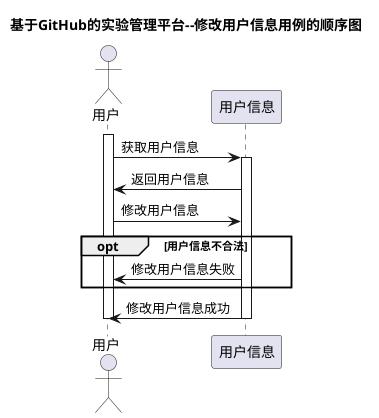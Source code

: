 @startuml
title 基于GitHub的实验管理平台--修改用户信息用例的顺序图
actor 用户
participant 用户信息

activate 用户
    用户->用户信息:获取用户信息
    activate 用户信息
        用户信息->用户:返回用户信息
        用户->用户信息:修改用户信息
        opt 用户信息不合法
            用户信息->用户:修改用户信息失败
        end opt
        用户信息->用户:修改用户信息成功
    deactivate 用户信息
deactivate 用户

@enduml
